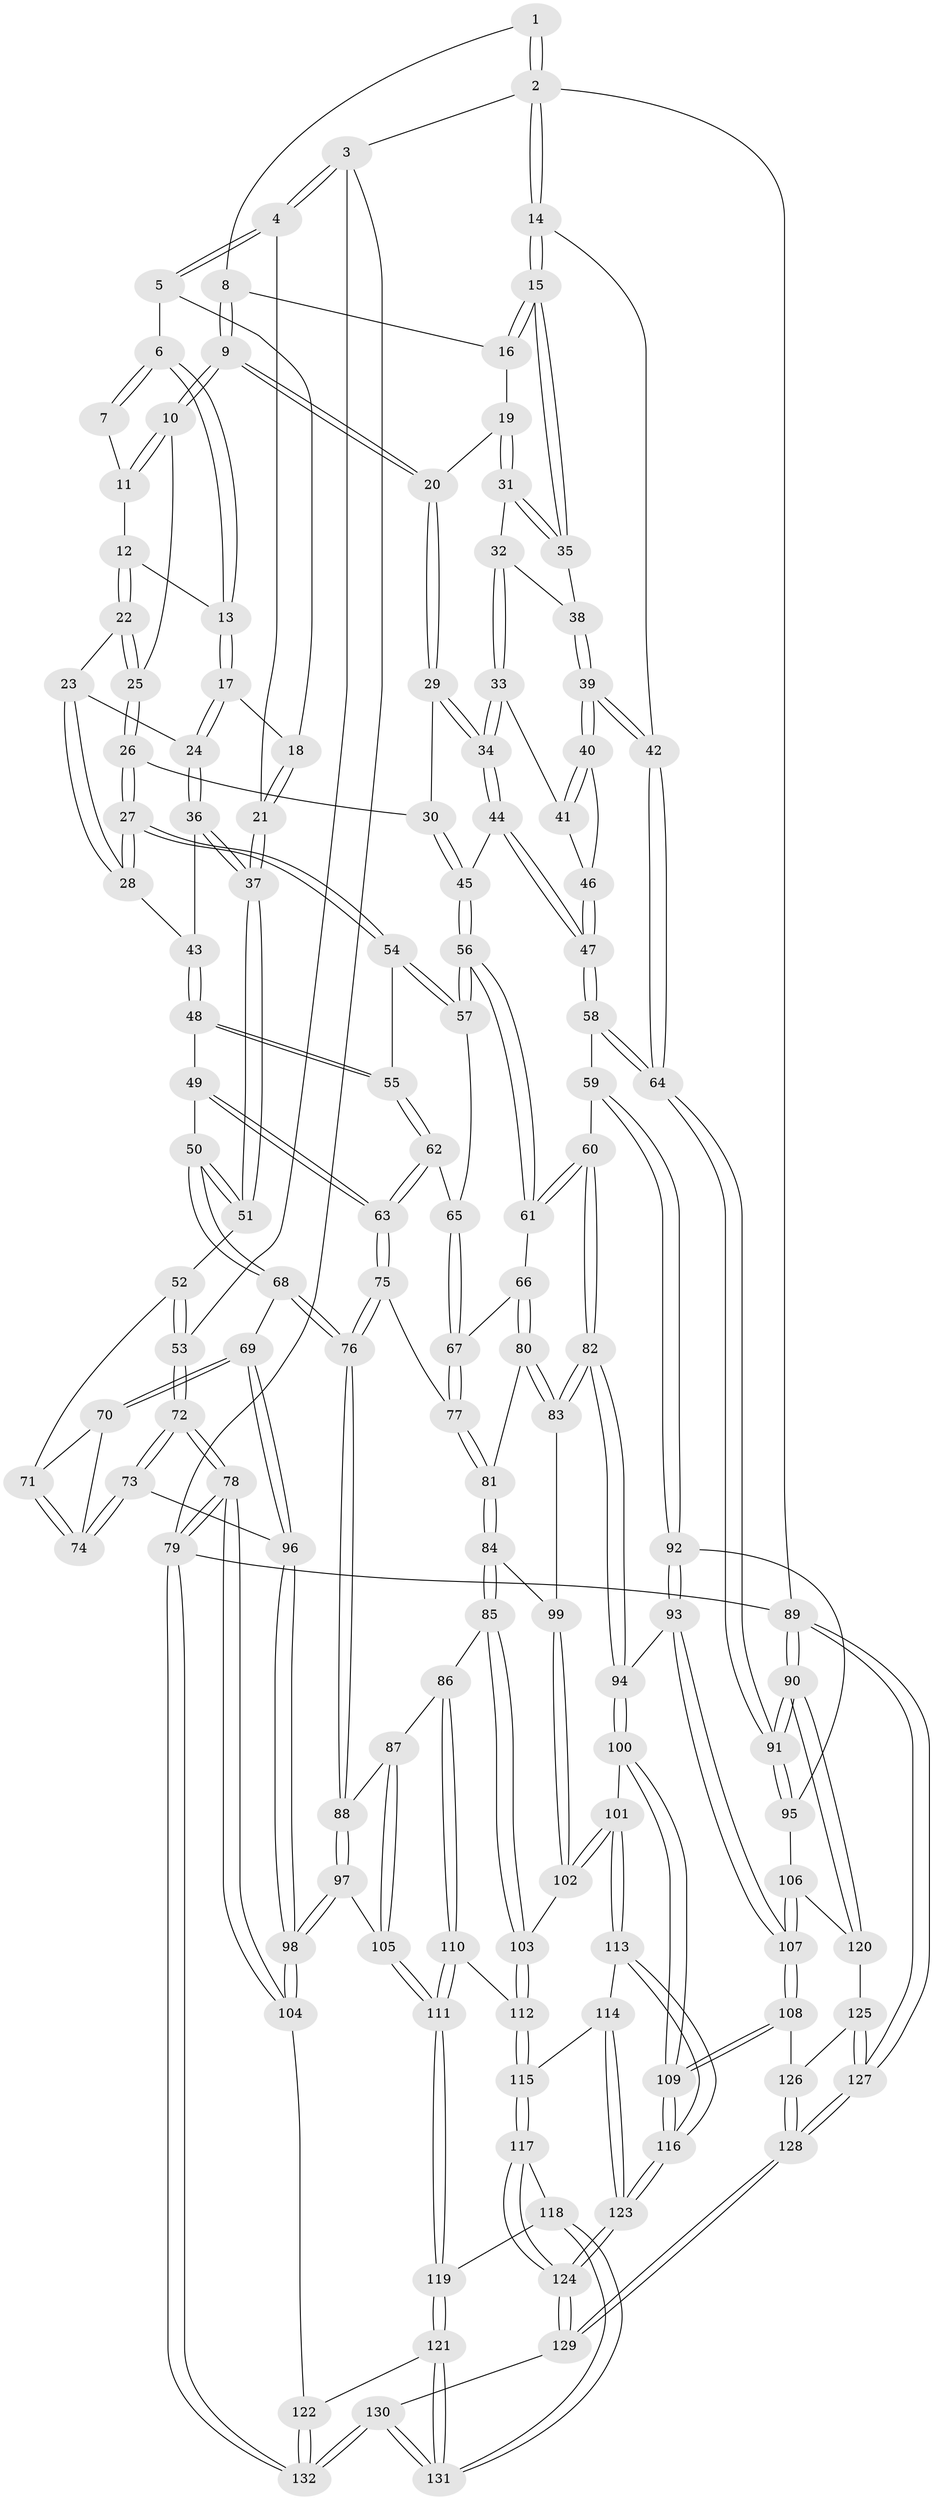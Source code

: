 // coarse degree distribution, {3: 0.14473684210526316, 7: 0.013157894736842105, 5: 0.39473684210526316, 6: 0.09210526315789473, 4: 0.35526315789473684}
// Generated by graph-tools (version 1.1) at 2025/42/03/06/25 10:42:29]
// undirected, 132 vertices, 327 edges
graph export_dot {
graph [start="1"]
  node [color=gray90,style=filled];
  1 [pos="+0.7733061455255331+0"];
  2 [pos="+1+0"];
  3 [pos="+0+0"];
  4 [pos="+0+0"];
  5 [pos="+0.1808286646274299+0"];
  6 [pos="+0.18374256638040343+0"];
  7 [pos="+0.4510589787507276+0"];
  8 [pos="+0.7717818628077127+0"];
  9 [pos="+0.6644415030544626+0.10174814280003909"];
  10 [pos="+0.6273521384876168+0.09947415900357887"];
  11 [pos="+0.46214118700418766+0"];
  12 [pos="+0.4936722417492252+0.07785631876704982"];
  13 [pos="+0.35204922256578586+0.07791866059559864"];
  14 [pos="+1+0.10962841929402099"];
  15 [pos="+1+0.10982976464683507"];
  16 [pos="+0.8482136664591701+0.06199611498516455"];
  17 [pos="+0.35781570911264643+0.16687697670979598"];
  18 [pos="+0.2386107778221527+0.09239439882330829"];
  19 [pos="+0.8193185191541675+0.1396596047368961"];
  20 [pos="+0.6787243959746544+0.12178044983009652"];
  21 [pos="+0.2325899343449436+0.1944676519044616"];
  22 [pos="+0.49890543725335224+0.08903376333610404"];
  23 [pos="+0.4816337334554622+0.10687698390473925"];
  24 [pos="+0.3610243925684523+0.1830709205829383"];
  25 [pos="+0.5487092287910037+0.11631418170982506"];
  26 [pos="+0.5299022000320827+0.2593675741716772"];
  27 [pos="+0.5155397617403009+0.27571111304100165"];
  28 [pos="+0.46103148714959385+0.2479654210218022"];
  29 [pos="+0.6752092555562634+0.15392733443213005"];
  30 [pos="+0.6506119736509335+0.22547744835985178"];
  31 [pos="+0.8224722604901546+0.14561797717552732"];
  32 [pos="+0.8307253921788312+0.19748985820188159"];
  33 [pos="+0.8224484283449103+0.22628991670862778"];
  34 [pos="+0.7876495245516898+0.26994019794627705"];
  35 [pos="+1+0.14590216278099352"];
  36 [pos="+0.3604711327526717+0.1858438215775496"];
  37 [pos="+0.23652438426551525+0.23487704828939135"];
  38 [pos="+0.8823930952445184+0.20646472658687962"];
  39 [pos="+1+0.2951324990289225"];
  40 [pos="+0.9833326745328935+0.2992440472428082"];
  41 [pos="+0.8523872241504937+0.24821577127599345"];
  42 [pos="+1+0.28689233523990065"];
  43 [pos="+0.4049145364026441+0.23157107223170909"];
  44 [pos="+0.7773170495564422+0.2926427381316067"];
  45 [pos="+0.6955607065017867+0.2965787933417797"];
  46 [pos="+0.8998592063037265+0.3365013909329357"];
  47 [pos="+0.8266226909203734+0.3899952304146837"];
  48 [pos="+0.37563837882258405+0.3001089440095384"];
  49 [pos="+0.3395337856599033+0.3308259289219783"];
  50 [pos="+0.19040307751426047+0.30918513261207475"];
  51 [pos="+0.18107541874224706+0.2985139535181033"];
  52 [pos="+0.17504495412757753+0.29790593661395387"];
  53 [pos="+0+0.02630807382468354"];
  54 [pos="+0.5157913301616803+0.27781777653555184"];
  55 [pos="+0.433413211457171+0.36294876735966636"];
  56 [pos="+0.6244970561436638+0.3988389852972442"];
  57 [pos="+0.5573612618777709+0.342570335281003"];
  58 [pos="+0.8181288960262009+0.466064271135982"];
  59 [pos="+0.817008183455808+0.46817404743234925"];
  60 [pos="+0.686606811953302+0.4752639508844187"];
  61 [pos="+0.6255282020865982+0.40281156944086444"];
  62 [pos="+0.4157833635112127+0.4041073183920368"];
  63 [pos="+0.39469832965492957+0.4239733180293618"];
  64 [pos="+1+0.3619709646053486"];
  65 [pos="+0.4886562122090988+0.4091136426244426"];
  66 [pos="+0.525166948223558+0.4675363989521257"];
  67 [pos="+0.5177752145105571+0.4657168812007382"];
  68 [pos="+0.2612659785847511+0.4791020190395153"];
  69 [pos="+0.10706975302110824+0.5319464447142557"];
  70 [pos="+0.10301926999396063+0.4419234423687977"];
  71 [pos="+0.11617633102820557+0.3774487694492837"];
  72 [pos="+0+0.45782856307352854"];
  73 [pos="+0+0.4683681445755996"];
  74 [pos="+0+0.45893645198515154"];
  75 [pos="+0.37154832017615697+0.48359773642042925"];
  76 [pos="+0.2898275750181412+0.49946423547633173"];
  77 [pos="+0.38784563326450183+0.494588745436621"];
  78 [pos="+0+1"];
  79 [pos="+0+1"];
  80 [pos="+0.5345552105879551+0.5212284364578778"];
  81 [pos="+0.421485007816529+0.5411825104800533"];
  82 [pos="+0.640460003317821+0.5654334253435632"];
  83 [pos="+0.5696482643477483+0.5678332667247262"];
  84 [pos="+0.43588306584844133+0.5769621150437242"];
  85 [pos="+0.4254489930447978+0.6568200197008917"];
  86 [pos="+0.42118167663443534+0.6598073097124036"];
  87 [pos="+0.36121003172277066+0.6447483993710995"];
  88 [pos="+0.28382776486766886+0.5387678812086257"];
  89 [pos="+1+1"];
  90 [pos="+1+0.767076774319733"];
  91 [pos="+1+0.6049118750672908"];
  92 [pos="+0.8655106308426734+0.5729871067099951"];
  93 [pos="+0.8305764630982333+0.6297709965815113"];
  94 [pos="+0.6523259386533541+0.6004505151725423"];
  95 [pos="+0.9713548973810562+0.5944698486240754"];
  96 [pos="+0.08642505067286463+0.5536124158880368"];
  97 [pos="+0.18664899607287141+0.7344064158693948"];
  98 [pos="+0.12075466221592863+0.7376816356411801"];
  99 [pos="+0.5469560746981212+0.5854238135533019"];
  100 [pos="+0.6504101906675108+0.6632939926093295"];
  101 [pos="+0.5250849370362175+0.6929383166159506"];
  102 [pos="+0.5174411309523154+0.685693122315491"];
  103 [pos="+0.5122152937505957+0.6848203906860212"];
  104 [pos="+0+0.942370605349541"];
  105 [pos="+0.19965779665720526+0.7402142348949695"];
  106 [pos="+0.8976928047966866+0.7766325757582966"];
  107 [pos="+0.7915983735585376+0.7853259976050051"];
  108 [pos="+0.7905465737297852+0.786296261172003"];
  109 [pos="+0.7225501609018211+0.7957491950324397"];
  110 [pos="+0.40051195729561595+0.7140356602471424"];
  111 [pos="+0.2368617249757767+0.7660126525782992"];
  112 [pos="+0.42871400429767975+0.7805932950921324"];
  113 [pos="+0.5460705657056272+0.7929694517185962"];
  114 [pos="+0.4596125325862728+0.8216644618157598"];
  115 [pos="+0.4384542683988814+0.8230089082242208"];
  116 [pos="+0.6596074801367964+0.8466096756632852"];
  117 [pos="+0.4080743884768669+0.849394019487137"];
  118 [pos="+0.37743514756253355+0.8595707210329152"];
  119 [pos="+0.30128811748380685+0.851304133291048"];
  120 [pos="+1+0.7930925101635962"];
  121 [pos="+0.2804731404446791+0.9110070026477224"];
  122 [pos="+0.25516874122232325+0.929456463336222"];
  123 [pos="+0.607360505829179+1"];
  124 [pos="+0.5976024894112576+1"];
  125 [pos="+0.9291070937920166+0.8949139947274733"];
  126 [pos="+0.8070787408718367+0.8185084154818308"];
  127 [pos="+1+1"];
  128 [pos="+0.9313697319622506+1"];
  129 [pos="+0.5972076508546725+1"];
  130 [pos="+0.43126485658884695+1"];
  131 [pos="+0.426717615793679+1"];
  132 [pos="+0.08059850929519224+1"];
  1 -- 2;
  1 -- 2;
  1 -- 8;
  2 -- 3;
  2 -- 14;
  2 -- 14;
  2 -- 89;
  3 -- 4;
  3 -- 4;
  3 -- 53;
  3 -- 79;
  4 -- 5;
  4 -- 5;
  4 -- 21;
  5 -- 6;
  5 -- 18;
  6 -- 7;
  6 -- 7;
  6 -- 13;
  6 -- 13;
  7 -- 11;
  8 -- 9;
  8 -- 9;
  8 -- 16;
  9 -- 10;
  9 -- 10;
  9 -- 20;
  9 -- 20;
  10 -- 11;
  10 -- 11;
  10 -- 25;
  11 -- 12;
  12 -- 13;
  12 -- 22;
  12 -- 22;
  13 -- 17;
  13 -- 17;
  14 -- 15;
  14 -- 15;
  14 -- 42;
  15 -- 16;
  15 -- 16;
  15 -- 35;
  15 -- 35;
  16 -- 19;
  17 -- 18;
  17 -- 24;
  17 -- 24;
  18 -- 21;
  18 -- 21;
  19 -- 20;
  19 -- 31;
  19 -- 31;
  20 -- 29;
  20 -- 29;
  21 -- 37;
  21 -- 37;
  22 -- 23;
  22 -- 25;
  22 -- 25;
  23 -- 24;
  23 -- 28;
  23 -- 28;
  24 -- 36;
  24 -- 36;
  25 -- 26;
  25 -- 26;
  26 -- 27;
  26 -- 27;
  26 -- 30;
  27 -- 28;
  27 -- 28;
  27 -- 54;
  27 -- 54;
  28 -- 43;
  29 -- 30;
  29 -- 34;
  29 -- 34;
  30 -- 45;
  30 -- 45;
  31 -- 32;
  31 -- 35;
  31 -- 35;
  32 -- 33;
  32 -- 33;
  32 -- 38;
  33 -- 34;
  33 -- 34;
  33 -- 41;
  34 -- 44;
  34 -- 44;
  35 -- 38;
  36 -- 37;
  36 -- 37;
  36 -- 43;
  37 -- 51;
  37 -- 51;
  38 -- 39;
  38 -- 39;
  39 -- 40;
  39 -- 40;
  39 -- 42;
  39 -- 42;
  40 -- 41;
  40 -- 41;
  40 -- 46;
  41 -- 46;
  42 -- 64;
  42 -- 64;
  43 -- 48;
  43 -- 48;
  44 -- 45;
  44 -- 47;
  44 -- 47;
  45 -- 56;
  45 -- 56;
  46 -- 47;
  46 -- 47;
  47 -- 58;
  47 -- 58;
  48 -- 49;
  48 -- 55;
  48 -- 55;
  49 -- 50;
  49 -- 63;
  49 -- 63;
  50 -- 51;
  50 -- 51;
  50 -- 68;
  50 -- 68;
  51 -- 52;
  52 -- 53;
  52 -- 53;
  52 -- 71;
  53 -- 72;
  53 -- 72;
  54 -- 55;
  54 -- 57;
  54 -- 57;
  55 -- 62;
  55 -- 62;
  56 -- 57;
  56 -- 57;
  56 -- 61;
  56 -- 61;
  57 -- 65;
  58 -- 59;
  58 -- 64;
  58 -- 64;
  59 -- 60;
  59 -- 92;
  59 -- 92;
  60 -- 61;
  60 -- 61;
  60 -- 82;
  60 -- 82;
  61 -- 66;
  62 -- 63;
  62 -- 63;
  62 -- 65;
  63 -- 75;
  63 -- 75;
  64 -- 91;
  64 -- 91;
  65 -- 67;
  65 -- 67;
  66 -- 67;
  66 -- 80;
  66 -- 80;
  67 -- 77;
  67 -- 77;
  68 -- 69;
  68 -- 76;
  68 -- 76;
  69 -- 70;
  69 -- 70;
  69 -- 96;
  69 -- 96;
  70 -- 71;
  70 -- 74;
  71 -- 74;
  71 -- 74;
  72 -- 73;
  72 -- 73;
  72 -- 78;
  72 -- 78;
  73 -- 74;
  73 -- 74;
  73 -- 96;
  75 -- 76;
  75 -- 76;
  75 -- 77;
  76 -- 88;
  76 -- 88;
  77 -- 81;
  77 -- 81;
  78 -- 79;
  78 -- 79;
  78 -- 104;
  78 -- 104;
  79 -- 132;
  79 -- 132;
  79 -- 89;
  80 -- 81;
  80 -- 83;
  80 -- 83;
  81 -- 84;
  81 -- 84;
  82 -- 83;
  82 -- 83;
  82 -- 94;
  82 -- 94;
  83 -- 99;
  84 -- 85;
  84 -- 85;
  84 -- 99;
  85 -- 86;
  85 -- 103;
  85 -- 103;
  86 -- 87;
  86 -- 110;
  86 -- 110;
  87 -- 88;
  87 -- 105;
  87 -- 105;
  88 -- 97;
  88 -- 97;
  89 -- 90;
  89 -- 90;
  89 -- 127;
  89 -- 127;
  90 -- 91;
  90 -- 91;
  90 -- 120;
  90 -- 120;
  91 -- 95;
  91 -- 95;
  92 -- 93;
  92 -- 93;
  92 -- 95;
  93 -- 94;
  93 -- 107;
  93 -- 107;
  94 -- 100;
  94 -- 100;
  95 -- 106;
  96 -- 98;
  96 -- 98;
  97 -- 98;
  97 -- 98;
  97 -- 105;
  98 -- 104;
  98 -- 104;
  99 -- 102;
  99 -- 102;
  100 -- 101;
  100 -- 109;
  100 -- 109;
  101 -- 102;
  101 -- 102;
  101 -- 113;
  101 -- 113;
  102 -- 103;
  103 -- 112;
  103 -- 112;
  104 -- 122;
  105 -- 111;
  105 -- 111;
  106 -- 107;
  106 -- 107;
  106 -- 120;
  107 -- 108;
  107 -- 108;
  108 -- 109;
  108 -- 109;
  108 -- 126;
  109 -- 116;
  109 -- 116;
  110 -- 111;
  110 -- 111;
  110 -- 112;
  111 -- 119;
  111 -- 119;
  112 -- 115;
  112 -- 115;
  113 -- 114;
  113 -- 116;
  113 -- 116;
  114 -- 115;
  114 -- 123;
  114 -- 123;
  115 -- 117;
  115 -- 117;
  116 -- 123;
  116 -- 123;
  117 -- 118;
  117 -- 124;
  117 -- 124;
  118 -- 119;
  118 -- 131;
  118 -- 131;
  119 -- 121;
  119 -- 121;
  120 -- 125;
  121 -- 122;
  121 -- 131;
  121 -- 131;
  122 -- 132;
  122 -- 132;
  123 -- 124;
  123 -- 124;
  124 -- 129;
  124 -- 129;
  125 -- 126;
  125 -- 127;
  125 -- 127;
  126 -- 128;
  126 -- 128;
  127 -- 128;
  127 -- 128;
  128 -- 129;
  128 -- 129;
  129 -- 130;
  130 -- 131;
  130 -- 131;
  130 -- 132;
  130 -- 132;
}
